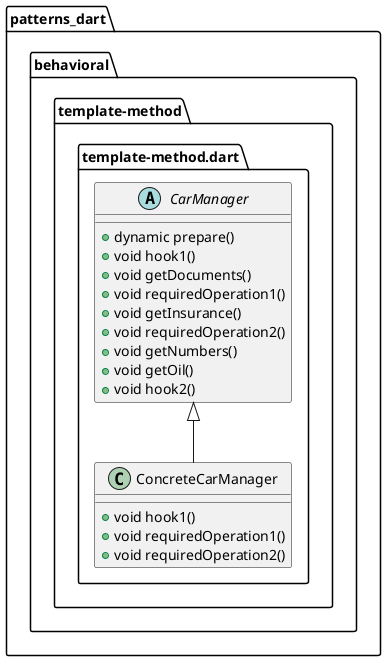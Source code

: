 @startuml
set namespaceSeparator ::

abstract class "patterns_dart::behavioral::template-method::template-method.dart::CarManager" {
  +dynamic prepare()
  +void hook1()
  +void getDocuments()
  +void requiredOperation1()
  +void getInsurance()
  +void requiredOperation2()
  +void getNumbers()
  +void getOil()
  +void hook2()
}

class "patterns_dart::behavioral::template-method::template-method.dart::ConcreteCarManager" {
  +void hook1()
  +void requiredOperation1()
  +void requiredOperation2()
}

"patterns_dart::behavioral::template-method::template-method.dart::CarManager" <|-- "patterns_dart::behavioral::template-method::template-method.dart::ConcreteCarManager"


@enduml